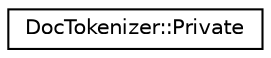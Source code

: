 digraph "Graphical Class Hierarchy"
{
 // LATEX_PDF_SIZE
  edge [fontname="Helvetica",fontsize="10",labelfontname="Helvetica",labelfontsize="10"];
  node [fontname="Helvetica",fontsize="10",shape=record];
  rankdir="LR";
  Node0 [label="DocTokenizer::Private",height=0.2,width=0.4,color="black", fillcolor="white", style="filled",URL="$structDocTokenizer_1_1Private.html",tooltip=" "];
}
